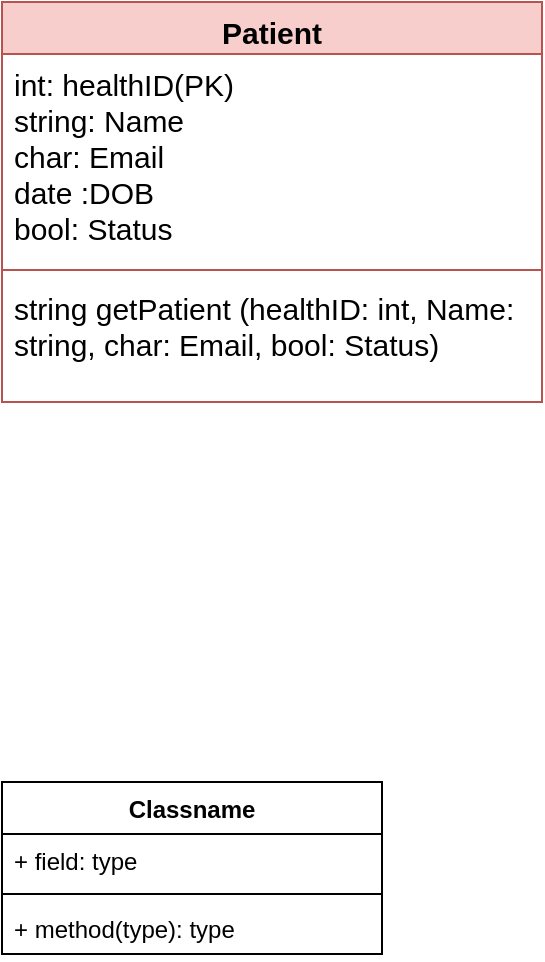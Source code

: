<mxfile version="24.7.16">
  <diagram name="Page-1" id="rKXKSbG-rJBd0n83CsFM">
    <mxGraphModel dx="1434" dy="833" grid="1" gridSize="10" guides="1" tooltips="1" connect="1" arrows="1" fold="1" page="1" pageScale="1" pageWidth="850" pageHeight="1100" math="0" shadow="0">
      <root>
        <mxCell id="0" />
        <mxCell id="1" parent="0" />
        <mxCell id="kLX442n7oc1yGY5g-aFO-1" value="&lt;font style=&quot;font-size: 15px;&quot;&gt;Patient&lt;/font&gt;" style="swimlane;fontStyle=1;align=center;verticalAlign=top;childLayout=stackLayout;horizontal=1;startSize=26;horizontalStack=0;resizeParent=1;resizeParentMax=0;resizeLast=0;collapsible=1;marginBottom=0;whiteSpace=wrap;html=1;fillColor=#f8cecc;strokeColor=#b85450;" vertex="1" parent="1">
          <mxGeometry x="270" y="260" width="270" height="200" as="geometry" />
        </mxCell>
        <mxCell id="kLX442n7oc1yGY5g-aFO-2" value="&lt;font style=&quot;font-size: 15px;&quot;&gt;int: healthID(PK)&lt;/font&gt;&lt;div&gt;&lt;font style=&quot;font-size: 15px;&quot;&gt;string: Name&lt;/font&gt;&lt;/div&gt;&lt;div&gt;&lt;font style=&quot;font-size: 15px;&quot;&gt;char: Email&lt;/font&gt;&lt;/div&gt;&lt;div&gt;&lt;span style=&quot;font-size: 15px;&quot;&gt;date :DOB&lt;/span&gt;&lt;/div&gt;&lt;div&gt;&lt;font style=&quot;font-size: 15px;&quot;&gt;bool: Status&lt;/font&gt;&lt;/div&gt;&lt;div&gt;&lt;font style=&quot;font-size: 15px;&quot;&gt;&lt;br&gt;&lt;/font&gt;&lt;/div&gt;" style="text;strokeColor=none;fillColor=none;align=left;verticalAlign=top;spacingLeft=4;spacingRight=4;overflow=hidden;rotatable=0;points=[[0,0.5],[1,0.5]];portConstraint=eastwest;whiteSpace=wrap;html=1;" vertex="1" parent="kLX442n7oc1yGY5g-aFO-1">
          <mxGeometry y="26" width="270" height="104" as="geometry" />
        </mxCell>
        <mxCell id="kLX442n7oc1yGY5g-aFO-3" value="" style="line;strokeWidth=1;fillColor=none;align=left;verticalAlign=middle;spacingTop=-1;spacingLeft=3;spacingRight=3;rotatable=0;labelPosition=right;points=[];portConstraint=eastwest;strokeColor=inherit;" vertex="1" parent="kLX442n7oc1yGY5g-aFO-1">
          <mxGeometry y="130" width="270" height="8" as="geometry" />
        </mxCell>
        <mxCell id="kLX442n7oc1yGY5g-aFO-4" value="&lt;span style=&quot;font-size: 15px;&quot;&gt;string getPatient (healthID: int, Name: string, char: Email, bool: Status)&amp;nbsp;&lt;/span&gt;" style="text;strokeColor=none;fillColor=none;align=left;verticalAlign=top;spacingLeft=4;spacingRight=4;overflow=hidden;rotatable=0;points=[[0,0.5],[1,0.5]];portConstraint=eastwest;whiteSpace=wrap;html=1;" vertex="1" parent="kLX442n7oc1yGY5g-aFO-1">
          <mxGeometry y="138" width="270" height="62" as="geometry" />
        </mxCell>
        <mxCell id="kLX442n7oc1yGY5g-aFO-5" value="Classname" style="swimlane;fontStyle=1;align=center;verticalAlign=top;childLayout=stackLayout;horizontal=1;startSize=26;horizontalStack=0;resizeParent=1;resizeParentMax=0;resizeLast=0;collapsible=1;marginBottom=0;whiteSpace=wrap;html=1;" vertex="1" parent="1">
          <mxGeometry x="270" y="650" width="190" height="86" as="geometry" />
        </mxCell>
        <mxCell id="kLX442n7oc1yGY5g-aFO-6" value="+ field: type" style="text;strokeColor=none;fillColor=none;align=left;verticalAlign=top;spacingLeft=4;spacingRight=4;overflow=hidden;rotatable=0;points=[[0,0.5],[1,0.5]];portConstraint=eastwest;whiteSpace=wrap;html=1;" vertex="1" parent="kLX442n7oc1yGY5g-aFO-5">
          <mxGeometry y="26" width="190" height="26" as="geometry" />
        </mxCell>
        <mxCell id="kLX442n7oc1yGY5g-aFO-7" value="" style="line;strokeWidth=1;fillColor=none;align=left;verticalAlign=middle;spacingTop=-1;spacingLeft=3;spacingRight=3;rotatable=0;labelPosition=right;points=[];portConstraint=eastwest;strokeColor=inherit;" vertex="1" parent="kLX442n7oc1yGY5g-aFO-5">
          <mxGeometry y="52" width="190" height="8" as="geometry" />
        </mxCell>
        <mxCell id="kLX442n7oc1yGY5g-aFO-8" value="+ method(type): type" style="text;strokeColor=none;fillColor=none;align=left;verticalAlign=top;spacingLeft=4;spacingRight=4;overflow=hidden;rotatable=0;points=[[0,0.5],[1,0.5]];portConstraint=eastwest;whiteSpace=wrap;html=1;" vertex="1" parent="kLX442n7oc1yGY5g-aFO-5">
          <mxGeometry y="60" width="190" height="26" as="geometry" />
        </mxCell>
      </root>
    </mxGraphModel>
  </diagram>
</mxfile>
